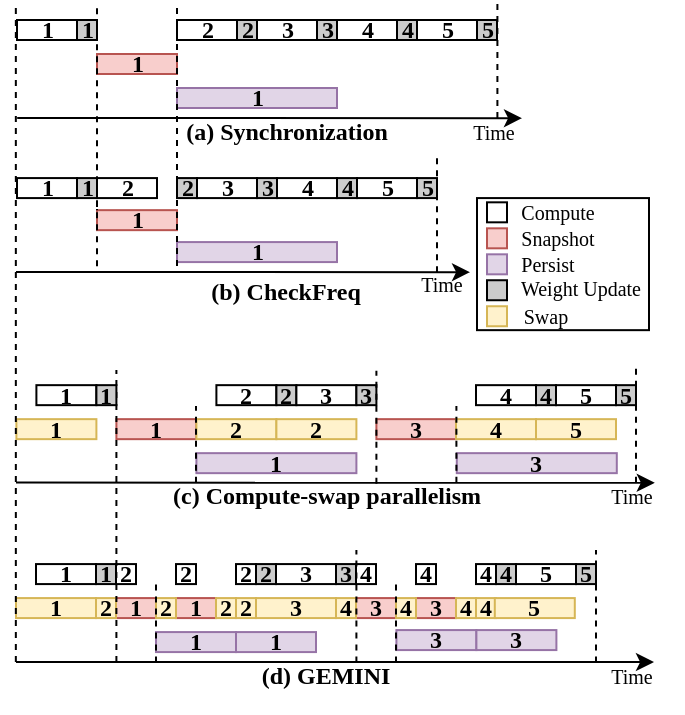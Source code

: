 <mxfile version="24.7.1" type="github">
  <diagram name="第 1 页" id="YjYtX7tzhT0VxWiRHVgt">
    <mxGraphModel dx="965" dy="545" grid="0" gridSize="10" guides="1" tooltips="1" connect="1" arrows="1" fold="1" page="1" pageScale="1" pageWidth="827" pageHeight="1169" math="0" shadow="0">
      <root>
        <mxCell id="0" />
        <mxCell id="1" parent="0" />
        <mxCell id="_t_QEoP6cxp7WhYtKz9P-2" value="" style="rounded=0;whiteSpace=wrap;html=1;" vertex="1" parent="1">
          <mxGeometry x="540.5" y="499.04" width="86" height="66.04" as="geometry" />
        </mxCell>
        <mxCell id="_t_QEoP6cxp7WhYtKz9P-3" value="1" style="whiteSpace=wrap;fontFamily=Times New Roman;fontSize=12;fontStyle=1;labelPosition=center;verticalLabelPosition=middle;align=center;verticalAlign=middle;spacing=0;" vertex="1" parent="1">
          <mxGeometry x="310.5" y="410" width="30" height="10" as="geometry" />
        </mxCell>
        <mxCell id="_t_QEoP6cxp7WhYtKz9P-4" value="1" style="whiteSpace=wrap;fillColor=#e1d5e7;fontFamily=Times New Roman;fontSize=12;fontStyle=1;labelPosition=center;verticalLabelPosition=middle;align=center;verticalAlign=middle;spacing=0;strokeColor=#9673a6;" vertex="1" parent="1">
          <mxGeometry x="390.5" y="444" width="80" height="10" as="geometry" />
        </mxCell>
        <mxCell id="_t_QEoP6cxp7WhYtKz9P-6" value="1" style="whiteSpace=wrap;fillColor=#f8cecc;fontFamily=Times New Roman;fontSize=12;fontStyle=1;labelPosition=center;verticalLabelPosition=middle;align=center;verticalAlign=middle;spacing=0;strokeColor=#b85450;" vertex="1" parent="1">
          <mxGeometry x="350.5" y="427" width="40" height="10" as="geometry" />
        </mxCell>
        <mxCell id="_t_QEoP6cxp7WhYtKz9P-7" value="" style="whiteSpace=wrap;html=1;aspect=fixed;fillColor=#FFFFFF;fontFamily=Times New Roman;" vertex="1" parent="1">
          <mxGeometry x="545.5" y="501.16" width="10" height="10" as="geometry" />
        </mxCell>
        <mxCell id="_t_QEoP6cxp7WhYtKz9P-8" value="" style="whiteSpace=wrap;html=1;aspect=fixed;fillColor=#f8cecc;fontFamily=Times New Roman;strokeColor=#b85450;" vertex="1" parent="1">
          <mxGeometry x="545.5" y="514.16" width="10" height="10" as="geometry" />
        </mxCell>
        <mxCell id="_t_QEoP6cxp7WhYtKz9P-9" value="" style="whiteSpace=wrap;html=1;aspect=fixed;fillColor=#fff2cc;fontFamily=Times New Roman;strokeColor=#d6b656;" vertex="1" parent="1">
          <mxGeometry x="545.5" y="553.12" width="10" height="10" as="geometry" />
        </mxCell>
        <mxCell id="_t_QEoP6cxp7WhYtKz9P-10" value="" style="whiteSpace=wrap;html=1;aspect=fixed;fillColor=#e1d5e7;fontFamily=Times New Roman;strokeColor=#9673a6;" vertex="1" parent="1">
          <mxGeometry x="545.5" y="527.16" width="10" height="10" as="geometry" />
        </mxCell>
        <mxCell id="_t_QEoP6cxp7WhYtKz9P-11" value="&lt;p style=&quot;line-height: 100%;&quot;&gt;&lt;font style=&quot;font-size: 10px;&quot;&gt;Compute&lt;/font&gt;&lt;/p&gt;" style="text;html=1;align=center;verticalAlign=middle;whiteSpace=wrap;rounded=0;fontFamily=Times New Roman;" vertex="1" parent="1">
          <mxGeometry x="555.5" y="501.16" width="50" height="10" as="geometry" />
        </mxCell>
        <mxCell id="_t_QEoP6cxp7WhYtKz9P-12" value="&lt;p style=&quot;line-height: 100%;&quot;&gt;&lt;font style=&quot;font-size: 10px;&quot;&gt;Swap&lt;/font&gt;&lt;/p&gt;" style="text;html=1;align=center;verticalAlign=middle;whiteSpace=wrap;rounded=0;fontFamily=Times New Roman;" vertex="1" parent="1">
          <mxGeometry x="549.5" y="553.12" width="50" height="10" as="geometry" />
        </mxCell>
        <mxCell id="_t_QEoP6cxp7WhYtKz9P-13" value="&lt;p style=&quot;line-height: 100%;&quot;&gt;&lt;span style=&quot;font-size: 10px;&quot;&gt;Snapshot&lt;/span&gt;&lt;/p&gt;" style="text;html=1;align=center;verticalAlign=middle;whiteSpace=wrap;rounded=0;fontFamily=Times New Roman;" vertex="1" parent="1">
          <mxGeometry x="555.5" y="514.16" width="50" height="10" as="geometry" />
        </mxCell>
        <mxCell id="_t_QEoP6cxp7WhYtKz9P-14" value="&lt;p style=&quot;line-height: 100%;&quot;&gt;&lt;font style=&quot;font-size: 10px;&quot;&gt;Persist&lt;/font&gt;&lt;/p&gt;" style="text;html=1;align=center;verticalAlign=middle;whiteSpace=wrap;rounded=0;fontFamily=Times New Roman;" vertex="1" parent="1">
          <mxGeometry x="550.5" y="527.16" width="50" height="10" as="geometry" />
        </mxCell>
        <mxCell id="_t_QEoP6cxp7WhYtKz9P-16" value="1" style="whiteSpace=wrap;fontFamily=Times New Roman;fontSize=12;fontStyle=1;labelPosition=center;verticalLabelPosition=middle;align=center;verticalAlign=middle;spacing=0;fillColor=#CCCCCC;" vertex="1" parent="1">
          <mxGeometry x="340.5" y="410" width="10" height="10" as="geometry" />
        </mxCell>
        <mxCell id="_t_QEoP6cxp7WhYtKz9P-18" value="2" style="whiteSpace=wrap;fontFamily=Times New Roman;fontSize=12;fontStyle=1;labelPosition=center;verticalLabelPosition=middle;align=center;verticalAlign=middle;spacing=0;" vertex="1" parent="1">
          <mxGeometry x="390.5" y="410" width="30" height="10" as="geometry" />
        </mxCell>
        <mxCell id="_t_QEoP6cxp7WhYtKz9P-19" value="2" style="whiteSpace=wrap;fontFamily=Times New Roman;fontSize=12;fontStyle=1;labelPosition=center;verticalLabelPosition=middle;align=center;verticalAlign=middle;spacing=0;fillColor=#CCCCCC;" vertex="1" parent="1">
          <mxGeometry x="420.5" y="410" width="10" height="10" as="geometry" />
        </mxCell>
        <mxCell id="_t_QEoP6cxp7WhYtKz9P-20" value="3" style="whiteSpace=wrap;fontFamily=Times New Roman;fontSize=12;fontStyle=1;labelPosition=center;verticalLabelPosition=middle;align=center;verticalAlign=middle;spacing=0;" vertex="1" parent="1">
          <mxGeometry x="430.5" y="410" width="30" height="10" as="geometry" />
        </mxCell>
        <mxCell id="_t_QEoP6cxp7WhYtKz9P-21" value="3" style="whiteSpace=wrap;fontFamily=Times New Roman;fontSize=12;fontStyle=1;labelPosition=center;verticalLabelPosition=middle;align=center;verticalAlign=middle;spacing=0;fillColor=#CCCCCC;" vertex="1" parent="1">
          <mxGeometry x="460.5" y="410" width="10" height="10" as="geometry" />
        </mxCell>
        <mxCell id="_t_QEoP6cxp7WhYtKz9P-22" value="&lt;b&gt;(a) Synchronization&lt;/b&gt;" style="text;html=1;align=center;verticalAlign=middle;whiteSpace=wrap;rounded=0;fontFamily=Times New Roman;fontSize=12;fontStyle=0;labelPosition=center;verticalLabelPosition=middle;spacing=0;" vertex="1" parent="1">
          <mxGeometry x="393.7" y="451.04" width="103" height="30" as="geometry" />
        </mxCell>
        <mxCell id="_t_QEoP6cxp7WhYtKz9P-23" value="&lt;b&gt;(b) CheckFreq&lt;/b&gt;" style="text;html=1;align=center;verticalAlign=middle;whiteSpace=wrap;rounded=0;fontFamily=Times New Roman;fontSize=12;fontStyle=0;labelPosition=center;verticalLabelPosition=middle;spacing=0;" vertex="1" parent="1">
          <mxGeometry x="408.08" y="531.04" width="74.25" height="30" as="geometry" />
        </mxCell>
        <mxCell id="_t_QEoP6cxp7WhYtKz9P-24" value="1" style="whiteSpace=wrap;fontSize=12;fontFamily=Times New Roman;fontStyle=1;labelPosition=center;verticalLabelPosition=middle;align=center;verticalAlign=middle;spacing=0;" vertex="1" parent="1">
          <mxGeometry x="310.5" y="489.04" width="30" height="10" as="geometry" />
        </mxCell>
        <mxCell id="_t_QEoP6cxp7WhYtKz9P-25" value="1" style="whiteSpace=wrap;fillColor=#e1d5e7;fontSize=12;fontFamily=Times New Roman;fontStyle=1;labelPosition=center;verticalLabelPosition=middle;align=center;verticalAlign=middle;spacing=0;strokeColor=#9673a6;" vertex="1" parent="1">
          <mxGeometry x="390.5" y="521.04" width="80" height="10" as="geometry" />
        </mxCell>
        <mxCell id="_t_QEoP6cxp7WhYtKz9P-27" value="1" style="whiteSpace=wrap;fillColor=#f8cecc;fontSize=12;fontFamily=Times New Roman;fontStyle=1;labelPosition=center;verticalLabelPosition=middle;align=center;verticalAlign=middle;spacing=0;strokeColor=#b85450;" vertex="1" parent="1">
          <mxGeometry x="350.5" y="505.08" width="40" height="10" as="geometry" />
        </mxCell>
        <mxCell id="_t_QEoP6cxp7WhYtKz9P-28" style="edgeStyle=orthogonalEdgeStyle;rounded=0;orthogonalLoop=1;jettySize=auto;html=1;exitX=0;exitY=0.75;exitDx=0;exitDy=0;entryX=0;entryY=0;entryDx=0;entryDy=0;endArrow=none;endFill=0;dashed=1;dashPattern=1 1;" edge="1" parent="1" source="_t_QEoP6cxp7WhYtKz9P-29" target="_t_QEoP6cxp7WhYtKz9P-27">
          <mxGeometry relative="1" as="geometry" />
        </mxCell>
        <mxCell id="_t_QEoP6cxp7WhYtKz9P-29" value="1" style="whiteSpace=wrap;fontSize=12;fontFamily=Times New Roman;fontStyle=1;labelPosition=center;verticalLabelPosition=middle;align=center;verticalAlign=middle;spacing=0;fillColor=#CCCCCC;" vertex="1" parent="1">
          <mxGeometry x="340.5" y="489.04" width="10" height="10" as="geometry" />
        </mxCell>
        <mxCell id="_t_QEoP6cxp7WhYtKz9P-30" value="2" style="whiteSpace=wrap;fontSize=12;fontFamily=Times New Roman;fontStyle=1;labelPosition=center;verticalLabelPosition=middle;align=center;verticalAlign=middle;spacing=0;" vertex="1" parent="1">
          <mxGeometry x="350.5" y="489.04" width="30" height="10" as="geometry" />
        </mxCell>
        <mxCell id="_t_QEoP6cxp7WhYtKz9P-31" value="2" style="whiteSpace=wrap;fontSize=12;fontFamily=Times New Roman;fontStyle=1;labelPosition=center;verticalLabelPosition=middle;align=center;verticalAlign=middle;spacing=0;fillColor=#CCCCCC;" vertex="1" parent="1">
          <mxGeometry x="390.5" y="489.04" width="10" height="10" as="geometry" />
        </mxCell>
        <mxCell id="_t_QEoP6cxp7WhYtKz9P-32" value="3" style="whiteSpace=wrap;fontSize=12;fontFamily=Times New Roman;fontStyle=1;labelPosition=center;verticalLabelPosition=middle;align=center;verticalAlign=middle;spacing=0;" vertex="1" parent="1">
          <mxGeometry x="400.5" y="489.04" width="30" height="10" as="geometry" />
        </mxCell>
        <mxCell id="_t_QEoP6cxp7WhYtKz9P-33" value="3" style="whiteSpace=wrap;fontSize=12;fontFamily=Times New Roman;fontStyle=1;labelPosition=center;verticalLabelPosition=middle;align=center;verticalAlign=middle;spacing=0;fillColor=#CCCCCC;" vertex="1" parent="1">
          <mxGeometry x="430.5" y="489.04" width="10" height="10" as="geometry" />
        </mxCell>
        <mxCell id="_t_QEoP6cxp7WhYtKz9P-35" value="4" style="whiteSpace=wrap;fontFamily=Times New Roman;fontSize=12;fontStyle=1;labelPosition=center;verticalLabelPosition=middle;align=center;verticalAlign=middle;spacing=0;" vertex="1" parent="1">
          <mxGeometry x="470.5" y="410" width="30" height="10" as="geometry" />
        </mxCell>
        <mxCell id="_t_QEoP6cxp7WhYtKz9P-36" value="4" style="whiteSpace=wrap;fontFamily=Times New Roman;fontSize=12;fontStyle=1;labelPosition=center;verticalLabelPosition=middle;align=center;verticalAlign=middle;spacing=0;fillColor=#CCCCCC;" vertex="1" parent="1">
          <mxGeometry x="500.5" y="410" width="10" height="10" as="geometry" />
        </mxCell>
        <mxCell id="_t_QEoP6cxp7WhYtKz9P-37" value="4" style="whiteSpace=wrap;fontSize=12;fontFamily=Times New Roman;fontStyle=1;labelPosition=center;verticalLabelPosition=middle;align=center;verticalAlign=middle;spacing=0;" vertex="1" parent="1">
          <mxGeometry x="440.5" y="489.04" width="30" height="10" as="geometry" />
        </mxCell>
        <mxCell id="_t_QEoP6cxp7WhYtKz9P-38" value="5" style="whiteSpace=wrap;fontFamily=Times New Roman;fontSize=12;fontStyle=1;labelPosition=center;verticalLabelPosition=middle;align=center;verticalAlign=middle;spacing=0;" vertex="1" parent="1">
          <mxGeometry x="510.5" y="410" width="30" height="10" as="geometry" />
        </mxCell>
        <mxCell id="_t_QEoP6cxp7WhYtKz9P-39" value="5" style="whiteSpace=wrap;fontFamily=Times New Roman;fontSize=12;fontStyle=1;labelPosition=center;verticalLabelPosition=middle;align=center;verticalAlign=middle;spacing=0;fillColor=#CCCCCC;" vertex="1" parent="1">
          <mxGeometry x="540.5" y="410" width="10" height="10" as="geometry" />
        </mxCell>
        <mxCell id="_t_QEoP6cxp7WhYtKz9P-40" value="5" style="whiteSpace=wrap;fontFamily=Times New Roman;fontSize=12;fontStyle=1;labelPosition=center;verticalLabelPosition=middle;align=center;verticalAlign=middle;spacing=0;" vertex="1" parent="1">
          <mxGeometry x="480.5" y="489.04" width="30" height="10" as="geometry" />
        </mxCell>
        <mxCell id="_t_QEoP6cxp7WhYtKz9P-41" value="5" style="whiteSpace=wrap;fontFamily=Times New Roman;fontSize=12;fontStyle=1;labelPosition=center;verticalLabelPosition=middle;align=center;verticalAlign=middle;spacing=0;fillColor=#CCCCCC;" vertex="1" parent="1">
          <mxGeometry x="510.5" y="489.04" width="10" height="10" as="geometry" />
        </mxCell>
        <mxCell id="_t_QEoP6cxp7WhYtKz9P-42" value="4" style="whiteSpace=wrap;fontSize=12;fontFamily=Times New Roman;fontStyle=1;labelPosition=center;verticalLabelPosition=middle;align=center;verticalAlign=middle;spacing=0;fillColor=#CCCCCC;" vertex="1" parent="1">
          <mxGeometry x="470.5" y="489.04" width="10" height="10" as="geometry" />
        </mxCell>
        <mxCell id="_t_QEoP6cxp7WhYtKz9P-43" value="" style="whiteSpace=wrap;html=1;aspect=fixed;fontFamily=Times New Roman;fillStyle=auto;fillColor=#CCCCCC;" vertex="1" parent="1">
          <mxGeometry x="545.5" y="540.12" width="10" height="10" as="geometry" />
        </mxCell>
        <mxCell id="_t_QEoP6cxp7WhYtKz9P-44" value="&lt;p style=&quot;line-height: 100%;&quot;&gt;&lt;font style=&quot;font-size: 10px;&quot;&gt;Weight Update&lt;/font&gt;&lt;/p&gt;" style="text;html=1;align=center;verticalAlign=middle;whiteSpace=wrap;rounded=0;fontFamily=Times New Roman;" vertex="1" parent="1">
          <mxGeometry x="556.5" y="539.04" width="71" height="10" as="geometry" />
        </mxCell>
        <mxCell id="_t_QEoP6cxp7WhYtKz9P-45" value="&lt;b&gt;(c) Compute-swap parallelism&lt;/b&gt;" style="text;html=1;align=center;verticalAlign=middle;whiteSpace=wrap;rounded=0;fontFamily=Times New Roman;spacing=0;" vertex="1" parent="1">
          <mxGeometry x="387.7" y="637.58" width="155" height="21.54" as="geometry" />
        </mxCell>
        <mxCell id="_t_QEoP6cxp7WhYtKz9P-46" value="&lt;b&gt;(d) GEMINI&lt;/b&gt;" style="text;html=1;align=center;verticalAlign=middle;whiteSpace=wrap;rounded=0;fontFamily=Times New Roman;" vertex="1" parent="1">
          <mxGeometry x="426.08" y="723" width="78.25" height="30" as="geometry" />
        </mxCell>
        <mxCell id="_t_QEoP6cxp7WhYtKz9P-47" value="1" style="whiteSpace=wrap;fillColor=#f8cecc;fontSize=12;fontFamily=Times New Roman;fontStyle=1;spacing=0;strokeColor=#b85450;" vertex="1" parent="1">
          <mxGeometry x="360" y="699.04" width="20" height="10" as="geometry" />
        </mxCell>
        <mxCell id="_t_QEoP6cxp7WhYtKz9P-49" value="1" style="whiteSpace=wrap;fillColor=#f8cecc;fontSize=12;fontFamily=Times New Roman;fontStyle=1;spacing=0;strokeColor=#b85450;" vertex="1" parent="1">
          <mxGeometry x="390" y="699.04" width="20" height="10" as="geometry" />
        </mxCell>
        <mxCell id="_t_QEoP6cxp7WhYtKz9P-58" value="1" style="whiteSpace=wrap;fillColor=#f8cecc;fontSize=12;fontFamily=Times New Roman;fontStyle=1;labelBackgroundColor=none;spacing=0;spacingTop=0;spacingBottom=0;strokeColor=#b85450;" vertex="1" parent="1">
          <mxGeometry x="360.2" y="609.58" width="40" height="10" as="geometry" />
        </mxCell>
        <mxCell id="_t_QEoP6cxp7WhYtKz9P-59" value="1" style="whiteSpace=wrap;fillColor=#e1d5e7;fontSize=12;fontFamily=Times New Roman;fontStyle=1;spacing=0;strokeColor=#9673a6;" vertex="1" parent="1">
          <mxGeometry x="380" y="716.04" width="40" height="10" as="geometry" />
        </mxCell>
        <mxCell id="_t_QEoP6cxp7WhYtKz9P-60" value="1" style="whiteSpace=wrap;fillColor=#e1d5e7;fontSize=12;fontFamily=Times New Roman;fontStyle=1;labelBackgroundColor=none;spacing=0;spacingTop=0;spacingBottom=0;strokeColor=#9673a6;" vertex="1" parent="1">
          <mxGeometry x="400.2" y="626.58" width="80" height="10" as="geometry" />
        </mxCell>
        <mxCell id="_t_QEoP6cxp7WhYtKz9P-61" value="1" style="whiteSpace=wrap;fillColor=#e1d5e7;fontSize=12;fontFamily=Times New Roman;fontStyle=1;spacing=0;strokeColor=#9673a6;" vertex="1" parent="1">
          <mxGeometry x="420" y="716.04" width="40" height="10" as="geometry" />
        </mxCell>
        <mxCell id="_t_QEoP6cxp7WhYtKz9P-71" value="2" style="whiteSpace=wrap;fillColor=#fff2cc;fontSize=12;fontFamily=Times New Roman;fontStyle=1;spacing=0;strokeColor=#d6b656;" vertex="1" parent="1">
          <mxGeometry x="350" y="699.04" width="10" height="10" as="geometry" />
        </mxCell>
        <mxCell id="_t_QEoP6cxp7WhYtKz9P-72" value="2" style="whiteSpace=wrap;fillColor=#fff2cc;fontSize=12;fontFamily=Times New Roman;fontStyle=1;spacing=0;strokeColor=#d6b656;" vertex="1" parent="1">
          <mxGeometry x="410" y="699.04" width="10" height="10" as="geometry" />
        </mxCell>
        <mxCell id="_t_QEoP6cxp7WhYtKz9P-74" value="2" style="whiteSpace=wrap;fontSize=12;fontFamily=Times New Roman;fontStyle=1;spacing=0;" vertex="1" parent="1">
          <mxGeometry x="360" y="682.04" width="10" height="10" as="geometry" />
        </mxCell>
        <mxCell id="_t_QEoP6cxp7WhYtKz9P-76" value="2" style="whiteSpace=wrap;fontSize=12;fontFamily=Times New Roman;fontStyle=1;spacing=0;" vertex="1" parent="1">
          <mxGeometry x="390" y="682.04" width="10" height="10" as="geometry" />
        </mxCell>
        <mxCell id="_t_QEoP6cxp7WhYtKz9P-77" value="2" style="whiteSpace=wrap;fontSize=12;fontFamily=Times New Roman;fontStyle=1;spacing=0;" vertex="1" parent="1">
          <mxGeometry x="420" y="682.04" width="10" height="10" as="geometry" />
        </mxCell>
        <mxCell id="_t_QEoP6cxp7WhYtKz9P-78" value="2" style="whiteSpace=wrap;fontSize=12;fontFamily=Times New Roman;fontStyle=1;spacing=0;fillColor=#CCCCCC;" vertex="1" parent="1">
          <mxGeometry x="430" y="682.04" width="10" height="10" as="geometry" />
        </mxCell>
        <mxCell id="_t_QEoP6cxp7WhYtKz9P-86" value="2" style="whiteSpace=wrap;fillColor=#fff2cc;fontSize=12;fontFamily=Times New Roman;fontStyle=1;spacing=0;strokeColor=#d6b656;" vertex="1" parent="1">
          <mxGeometry x="380" y="699.04" width="10" height="10" as="geometry" />
        </mxCell>
        <mxCell id="_t_QEoP6cxp7WhYtKz9P-87" value="2" style="whiteSpace=wrap;fillColor=#fff2cc;fontSize=12;fontFamily=Times New Roman;fontStyle=1;spacing=0;strokeColor=#d6b656;" vertex="1" parent="1">
          <mxGeometry x="420" y="699.04" width="10" height="10" as="geometry" />
        </mxCell>
        <mxCell id="_t_QEoP6cxp7WhYtKz9P-140" value="3" style="whiteSpace=wrap;fillColor=#f8cecc;fontSize=12;fontFamily=Times New Roman;fontStyle=1;spacing=0;strokeColor=#b85450;" vertex="1" parent="1">
          <mxGeometry x="480" y="699.04" width="20" height="10" as="geometry" />
        </mxCell>
        <mxCell id="_t_QEoP6cxp7WhYtKz9P-141" value="3" style="whiteSpace=wrap;fillColor=#f8cecc;fontSize=12;fontFamily=Times New Roman;fontStyle=1;spacing=0;strokeColor=#b85450;" vertex="1" parent="1">
          <mxGeometry x="510" y="699.04" width="20" height="10" as="geometry" />
        </mxCell>
        <mxCell id="_t_QEoP6cxp7WhYtKz9P-142" value="4" style="whiteSpace=wrap;fillColor=#fff2cc;fontSize=12;fontFamily=Times New Roman;fontStyle=1;spacing=0;strokeColor=#d6b656;" vertex="1" parent="1">
          <mxGeometry x="470" y="699.04" width="10" height="10" as="geometry" />
        </mxCell>
        <mxCell id="_t_QEoP6cxp7WhYtKz9P-143" value="4" style="whiteSpace=wrap;fillColor=#fff2cc;fontSize=12;fontFamily=Times New Roman;fontStyle=1;spacing=0;strokeColor=#d6b656;" vertex="1" parent="1">
          <mxGeometry x="530" y="699.04" width="10" height="10" as="geometry" />
        </mxCell>
        <mxCell id="_t_QEoP6cxp7WhYtKz9P-145" value="4" style="whiteSpace=wrap;fontSize=12;fontFamily=Times New Roman;fontStyle=1;spacing=0;" vertex="1" parent="1">
          <mxGeometry x="480" y="682.04" width="10" height="10" as="geometry" />
        </mxCell>
        <mxCell id="_t_QEoP6cxp7WhYtKz9P-146" value="4" style="whiteSpace=wrap;fontSize=12;fontFamily=Times New Roman;fontStyle=1;spacing=0;" vertex="1" parent="1">
          <mxGeometry x="510" y="682.04" width="10" height="10" as="geometry" />
        </mxCell>
        <mxCell id="_t_QEoP6cxp7WhYtKz9P-147" value="4" style="whiteSpace=wrap;fontSize=12;fontFamily=Times New Roman;fontStyle=1;spacing=0;" vertex="1" parent="1">
          <mxGeometry x="540" y="682.04" width="10" height="10" as="geometry" />
        </mxCell>
        <mxCell id="_t_QEoP6cxp7WhYtKz9P-149" value="4" style="whiteSpace=wrap;fontSize=12;fontFamily=Times New Roman;fontStyle=1;spacing=0;fillColor=#CCCCCC;" vertex="1" parent="1">
          <mxGeometry x="550" y="682.04" width="10" height="10" as="geometry" />
        </mxCell>
        <mxCell id="_t_QEoP6cxp7WhYtKz9P-150" value="4" style="whiteSpace=wrap;fillColor=#fff2cc;fontSize=12;fontFamily=Times New Roman;fontStyle=1;spacing=0;strokeColor=#d6b656;" vertex="1" parent="1">
          <mxGeometry x="500" y="699.04" width="10" height="10" as="geometry" />
        </mxCell>
        <mxCell id="_t_QEoP6cxp7WhYtKz9P-151" value="4" style="whiteSpace=wrap;fillColor=#fff2cc;fontSize=12;fontFamily=Times New Roman;fontStyle=1;spacing=0;strokeColor=#d6b656;" vertex="1" parent="1">
          <mxGeometry x="540" y="699.04" width="10" height="10" as="geometry" />
        </mxCell>
        <mxCell id="_t_QEoP6cxp7WhYtKz9P-160" value="3" style="whiteSpace=wrap;fillColor=#e1d5e7;fontSize=12;fontFamily=Times New Roman;fontStyle=1;spacing=0;strokeColor=#9673a6;" vertex="1" parent="1">
          <mxGeometry x="500.2" y="715.04" width="40" height="10" as="geometry" />
        </mxCell>
        <mxCell id="_t_QEoP6cxp7WhYtKz9P-161" value="3" style="whiteSpace=wrap;fillColor=#e1d5e7;fontSize=12;fontFamily=Times New Roman;fontStyle=1;spacing=0;strokeColor=#9673a6;" vertex="1" parent="1">
          <mxGeometry x="540.2" y="715.04" width="40" height="10" as="geometry" />
        </mxCell>
        <mxCell id="_t_QEoP6cxp7WhYtKz9P-176" value="3" style="whiteSpace=wrap;fillColor=#e1d5e7;fontSize=12;fontFamily=Times New Roman;fontStyle=1;labelBackgroundColor=none;spacing=0;spacingTop=0;spacingBottom=0;strokeColor=#9673a6;" vertex="1" parent="1">
          <mxGeometry x="530.4" y="626.58" width="80" height="10" as="geometry" />
        </mxCell>
        <mxCell id="_t_QEoP6cxp7WhYtKz9P-178" value="3" style="whiteSpace=wrap;fillColor=#f8cecc;fontSize=12;fontFamily=Times New Roman;fontStyle=1;labelBackgroundColor=none;spacing=0;spacingTop=0;spacingBottom=0;strokeColor=#b85450;" vertex="1" parent="1">
          <mxGeometry x="490.2" y="609.58" width="40" height="10" as="geometry" />
        </mxCell>
        <mxCell id="_t_QEoP6cxp7WhYtKz9P-184" value="" style="endArrow=classic;html=1;rounded=0;" edge="1" parent="1">
          <mxGeometry width="50" height="50" relative="1" as="geometry">
            <mxPoint x="310" y="731" as="sourcePoint" />
            <mxPoint x="629" y="731.04" as="targetPoint" />
          </mxGeometry>
        </mxCell>
        <mxCell id="_t_QEoP6cxp7WhYtKz9P-185" value="&lt;p style=&quot;line-height: 100%;&quot;&gt;&lt;font style=&quot;font-size: 10px;&quot;&gt;Time&lt;/font&gt;&lt;/p&gt;" style="text;html=1;align=center;verticalAlign=middle;whiteSpace=wrap;rounded=0;fontFamily=Times New Roman;" vertex="1" parent="1">
          <mxGeometry x="593.2" y="733" width="50" height="10" as="geometry" />
        </mxCell>
        <mxCell id="_t_QEoP6cxp7WhYtKz9P-186" value="1" style="whiteSpace=wrap;fontSize=12;fontFamily=Times New Roman;fontStyle=1;labelPosition=center;verticalLabelPosition=middle;align=center;verticalAlign=middle;spacing=0;" vertex="1" parent="1">
          <mxGeometry x="320" y="682.04" width="30" height="10" as="geometry" />
        </mxCell>
        <mxCell id="_t_QEoP6cxp7WhYtKz9P-187" value="1" style="whiteSpace=wrap;fontSize=12;fontFamily=Times New Roman;fontStyle=1;labelPosition=center;verticalLabelPosition=middle;align=center;verticalAlign=middle;spacing=0;fillColor=#CCCCCC;" vertex="1" parent="1">
          <mxGeometry x="350" y="682.04" width="10" height="10" as="geometry" />
        </mxCell>
        <mxCell id="_t_QEoP6cxp7WhYtKz9P-190" value="1" style="whiteSpace=wrap;fillColor=#fff2cc;fontSize=12;fontFamily=Times New Roman;fontStyle=1;spacing=0;strokeColor=#d6b656;" vertex="1" parent="1">
          <mxGeometry x="310" y="699.04" width="40" height="10" as="geometry" />
        </mxCell>
        <mxCell id="_t_QEoP6cxp7WhYtKz9P-191" value="" style="endArrow=none;html=1;rounded=0;dashed=1;" edge="1" parent="1">
          <mxGeometry width="50" height="50" relative="1" as="geometry">
            <mxPoint x="360.2" y="731" as="sourcePoint" />
            <mxPoint x="360.2" y="585" as="targetPoint" />
          </mxGeometry>
        </mxCell>
        <mxCell id="_t_QEoP6cxp7WhYtKz9P-193" value="3" style="whiteSpace=wrap;fontSize=12;fontFamily=Times New Roman;fontStyle=1;labelPosition=center;verticalLabelPosition=middle;align=center;verticalAlign=middle;spacing=0;" vertex="1" parent="1">
          <mxGeometry x="440" y="682.04" width="30" height="10" as="geometry" />
        </mxCell>
        <mxCell id="_t_QEoP6cxp7WhYtKz9P-194" value="3" style="whiteSpace=wrap;fontSize=12;fontFamily=Times New Roman;fontStyle=1;labelPosition=center;verticalLabelPosition=middle;align=center;verticalAlign=middle;spacing=0;fillColor=#CCCCCC;" vertex="1" parent="1">
          <mxGeometry x="470" y="682.04" width="10" height="10" as="geometry" />
        </mxCell>
        <mxCell id="_t_QEoP6cxp7WhYtKz9P-195" value="3" style="whiteSpace=wrap;fillColor=#fff2cc;fontSize=12;fontFamily=Times New Roman;fontStyle=1;spacing=0;strokeColor=#d6b656;" vertex="1" parent="1">
          <mxGeometry x="430" y="699.04" width="40" height="10" as="geometry" />
        </mxCell>
        <mxCell id="_t_QEoP6cxp7WhYtKz9P-196" value="5" style="whiteSpace=wrap;fontSize=12;fontFamily=Times New Roman;fontStyle=1;labelPosition=center;verticalLabelPosition=middle;align=center;verticalAlign=middle;spacing=0;" vertex="1" parent="1">
          <mxGeometry x="560" y="682.04" width="30" height="10" as="geometry" />
        </mxCell>
        <mxCell id="_t_QEoP6cxp7WhYtKz9P-197" value="5" style="whiteSpace=wrap;fontSize=12;fontFamily=Times New Roman;fontStyle=1;labelPosition=center;verticalLabelPosition=middle;align=center;verticalAlign=middle;spacing=0;fillColor=#CCCCCC;" vertex="1" parent="1">
          <mxGeometry x="590" y="682.04" width="10" height="10" as="geometry" />
        </mxCell>
        <mxCell id="_t_QEoP6cxp7WhYtKz9P-198" value="5" style="whiteSpace=wrap;fillColor=#fff2cc;fontSize=12;fontFamily=Times New Roman;fontStyle=1;spacing=0;strokeColor=#d6b656;" vertex="1" parent="1">
          <mxGeometry x="549.4" y="699.04" width="40" height="10" as="geometry" />
        </mxCell>
        <mxCell id="_t_QEoP6cxp7WhYtKz9P-199" value="1" style="whiteSpace=wrap;fontSize=12;fontFamily=Times New Roman;fontStyle=1;labelPosition=center;verticalLabelPosition=middle;align=center;verticalAlign=middle;spacing=0;" vertex="1" parent="1">
          <mxGeometry x="320.2" y="592.58" width="30" height="10" as="geometry" />
        </mxCell>
        <mxCell id="_t_QEoP6cxp7WhYtKz9P-200" value="1" style="whiteSpace=wrap;fontSize=12;fontFamily=Times New Roman;fontStyle=1;labelPosition=center;verticalLabelPosition=middle;align=center;verticalAlign=middle;spacing=0;fillColor=#CCCCCC;" vertex="1" parent="1">
          <mxGeometry x="350.2" y="592.58" width="10" height="10" as="geometry" />
        </mxCell>
        <mxCell id="_t_QEoP6cxp7WhYtKz9P-201" value="1" style="whiteSpace=wrap;fillColor=#fff2cc;fontSize=12;fontFamily=Times New Roman;fontStyle=1;spacing=0;strokeColor=#d6b656;" vertex="1" parent="1">
          <mxGeometry x="310.2" y="609.58" width="40" height="10" as="geometry" />
        </mxCell>
        <mxCell id="_t_QEoP6cxp7WhYtKz9P-202" value="4" style="whiteSpace=wrap;fontSize=12;fontFamily=Times New Roman;fontStyle=1;labelPosition=center;verticalLabelPosition=middle;align=center;verticalAlign=middle;spacing=0;" vertex="1" parent="1">
          <mxGeometry x="540" y="592.58" width="30" height="10" as="geometry" />
        </mxCell>
        <mxCell id="_t_QEoP6cxp7WhYtKz9P-203" value="4" style="whiteSpace=wrap;fontSize=12;fontFamily=Times New Roman;fontStyle=1;labelPosition=center;verticalLabelPosition=middle;align=center;verticalAlign=middle;spacing=0;fillColor=#CCCCCC;" vertex="1" parent="1">
          <mxGeometry x="570" y="592.58" width="10" height="10" as="geometry" />
        </mxCell>
        <mxCell id="_t_QEoP6cxp7WhYtKz9P-204" value="4" style="whiteSpace=wrap;fillColor=#fff2cc;fontSize=12;fontFamily=Times New Roman;fontStyle=1;spacing=0;strokeColor=#d6b656;" vertex="1" parent="1">
          <mxGeometry x="530" y="609.58" width="40" height="10" as="geometry" />
        </mxCell>
        <mxCell id="_t_QEoP6cxp7WhYtKz9P-205" value="5" style="whiteSpace=wrap;fontSize=12;fontFamily=Times New Roman;fontStyle=1;labelPosition=center;verticalLabelPosition=middle;align=center;verticalAlign=middle;spacing=0;" vertex="1" parent="1">
          <mxGeometry x="580" y="592.58" width="30" height="10" as="geometry" />
        </mxCell>
        <mxCell id="_t_QEoP6cxp7WhYtKz9P-206" value="5" style="whiteSpace=wrap;fontSize=12;fontFamily=Times New Roman;fontStyle=1;labelPosition=center;verticalLabelPosition=middle;align=center;verticalAlign=middle;spacing=0;fillColor=#CCCCCC;" vertex="1" parent="1">
          <mxGeometry x="610" y="592.58" width="10" height="10" as="geometry" />
        </mxCell>
        <mxCell id="_t_QEoP6cxp7WhYtKz9P-207" value="5" style="whiteSpace=wrap;fillColor=#fff2cc;fontSize=12;fontFamily=Times New Roman;fontStyle=1;spacing=0;strokeColor=#d6b656;" vertex="1" parent="1">
          <mxGeometry x="570" y="609.58" width="40" height="10" as="geometry" />
        </mxCell>
        <mxCell id="_t_QEoP6cxp7WhYtKz9P-208" value="2" style="whiteSpace=wrap;fontSize=12;fontFamily=Times New Roman;fontStyle=1;labelPosition=center;verticalLabelPosition=middle;align=center;verticalAlign=middle;spacing=0;" vertex="1" parent="1">
          <mxGeometry x="410.2" y="592.58" width="30" height="10" as="geometry" />
        </mxCell>
        <mxCell id="_t_QEoP6cxp7WhYtKz9P-209" value="2" style="whiteSpace=wrap;fontSize=12;fontFamily=Times New Roman;fontStyle=1;labelPosition=center;verticalLabelPosition=middle;align=center;verticalAlign=middle;spacing=0;fillColor=#CCCCCC;" vertex="1" parent="1">
          <mxGeometry x="440.2" y="592.58" width="10" height="10" as="geometry" />
        </mxCell>
        <mxCell id="_t_QEoP6cxp7WhYtKz9P-210" value="2" style="whiteSpace=wrap;fillColor=#fff2cc;fontSize=12;fontFamily=Times New Roman;fontStyle=1;spacing=0;strokeColor=#d6b656;" vertex="1" parent="1">
          <mxGeometry x="400.2" y="609.58" width="40" height="10" as="geometry" />
        </mxCell>
        <mxCell id="_t_QEoP6cxp7WhYtKz9P-211" value="3" style="whiteSpace=wrap;fontSize=12;fontFamily=Times New Roman;fontStyle=1;labelPosition=center;verticalLabelPosition=middle;align=center;verticalAlign=middle;spacing=0;" vertex="1" parent="1">
          <mxGeometry x="450.2" y="592.58" width="30" height="10" as="geometry" />
        </mxCell>
        <mxCell id="_t_QEoP6cxp7WhYtKz9P-212" value="3" style="whiteSpace=wrap;fontSize=12;fontFamily=Times New Roman;fontStyle=1;labelPosition=center;verticalLabelPosition=middle;align=center;verticalAlign=middle;spacing=0;fillColor=#CCCCCC;" vertex="1" parent="1">
          <mxGeometry x="480.2" y="592.58" width="10" height="10" as="geometry" />
        </mxCell>
        <mxCell id="_t_QEoP6cxp7WhYtKz9P-213" value="2" style="whiteSpace=wrap;fillColor=#fff2cc;fontSize=12;fontFamily=Times New Roman;fontStyle=1;spacing=0;strokeColor=#d6b656;" vertex="1" parent="1">
          <mxGeometry x="440.2" y="609.58" width="40" height="10" as="geometry" />
        </mxCell>
        <mxCell id="_t_QEoP6cxp7WhYtKz9P-221" value="" style="endArrow=none;html=1;rounded=0;dashed=1;" edge="1" parent="1">
          <mxGeometry width="50" height="50" relative="1" as="geometry">
            <mxPoint x="500" y="731.28" as="sourcePoint" />
            <mxPoint x="500" y="692" as="targetPoint" />
          </mxGeometry>
        </mxCell>
        <mxCell id="_t_QEoP6cxp7WhYtKz9P-223" value="" style="endArrow=none;html=1;rounded=0;dashed=1;" edge="1" parent="1">
          <mxGeometry width="50" height="50" relative="1" as="geometry">
            <mxPoint x="380" y="731.28" as="sourcePoint" />
            <mxPoint x="380" y="692" as="targetPoint" />
          </mxGeometry>
        </mxCell>
        <mxCell id="_t_QEoP6cxp7WhYtKz9P-225" value="" style="endArrow=classic;html=1;rounded=0;" edge="1" parent="1">
          <mxGeometry width="50" height="50" relative="1" as="geometry">
            <mxPoint x="310" y="641.31" as="sourcePoint" />
            <mxPoint x="629.4" y="641.39" as="targetPoint" />
          </mxGeometry>
        </mxCell>
        <mxCell id="_t_QEoP6cxp7WhYtKz9P-226" value="&lt;p style=&quot;line-height: 100%;&quot;&gt;&lt;font style=&quot;font-size: 10px;&quot;&gt;Time&lt;/font&gt;&lt;/p&gt;" style="text;html=1;align=center;verticalAlign=middle;whiteSpace=wrap;rounded=0;fontFamily=Times New Roman;" vertex="1" parent="1">
          <mxGeometry x="593.2" y="643.35" width="50" height="10" as="geometry" />
        </mxCell>
        <mxCell id="_t_QEoP6cxp7WhYtKz9P-228" value="" style="endArrow=classic;html=1;rounded=0;" edge="1" parent="1">
          <mxGeometry width="50" height="50" relative="1" as="geometry">
            <mxPoint x="310" y="536.04" as="sourcePoint" />
            <mxPoint x="537" y="536.08" as="targetPoint" />
          </mxGeometry>
        </mxCell>
        <mxCell id="_t_QEoP6cxp7WhYtKz9P-229" value="&lt;p style=&quot;line-height: 100%;&quot;&gt;&lt;font style=&quot;font-size: 10px;&quot;&gt;Time&lt;/font&gt;&lt;/p&gt;" style="text;html=1;align=center;verticalAlign=middle;whiteSpace=wrap;rounded=0;fontFamily=Times New Roman;" vertex="1" parent="1">
          <mxGeometry x="498.4" y="537.04" width="50" height="10" as="geometry" />
        </mxCell>
        <mxCell id="_t_QEoP6cxp7WhYtKz9P-231" value="" style="endArrow=classic;html=1;rounded=0;" edge="1" parent="1">
          <mxGeometry width="50" height="50" relative="1" as="geometry">
            <mxPoint x="310.6" y="459.04" as="sourcePoint" />
            <mxPoint x="563" y="459.08" as="targetPoint" />
          </mxGeometry>
        </mxCell>
        <mxCell id="_t_QEoP6cxp7WhYtKz9P-232" value="&lt;p style=&quot;line-height: 100%;&quot;&gt;&lt;font style=&quot;font-size: 10px;&quot;&gt;Time&lt;/font&gt;&lt;/p&gt;" style="text;html=1;align=center;verticalAlign=middle;whiteSpace=wrap;rounded=0;fontFamily=Times New Roman;" vertex="1" parent="1">
          <mxGeometry x="524" y="461.04" width="50" height="10" as="geometry" />
        </mxCell>
        <mxCell id="_t_QEoP6cxp7WhYtKz9P-233" value="" style="endArrow=none;html=1;rounded=0;dashed=1;" edge="1" parent="1">
          <mxGeometry width="50" height="50" relative="1" as="geometry">
            <mxPoint x="600" y="731.28" as="sourcePoint" />
            <mxPoint x="600" y="675" as="targetPoint" />
          </mxGeometry>
        </mxCell>
        <mxCell id="_t_QEoP6cxp7WhYtKz9P-234" value="" style="endArrow=none;html=1;rounded=0;dashed=1;" edge="1" parent="1">
          <mxGeometry width="50" height="50" relative="1" as="geometry">
            <mxPoint x="620" y="641.35" as="sourcePoint" />
            <mxPoint x="620" y="584" as="targetPoint" />
          </mxGeometry>
        </mxCell>
        <mxCell id="_t_QEoP6cxp7WhYtKz9P-235" value="" style="endArrow=none;html=1;rounded=0;dashed=1;" edge="1" parent="1">
          <mxGeometry width="50" height="50" relative="1" as="geometry">
            <mxPoint x="550.7" y="459" as="sourcePoint" />
            <mxPoint x="550.7" y="401" as="targetPoint" />
          </mxGeometry>
        </mxCell>
        <mxCell id="_t_QEoP6cxp7WhYtKz9P-236" value="" style="endArrow=none;html=1;rounded=0;dashed=1;" edge="1" parent="1">
          <mxGeometry width="50" height="50" relative="1" as="geometry">
            <mxPoint x="350.5" y="533.12" as="sourcePoint" />
            <mxPoint x="350.5" y="403" as="targetPoint" />
          </mxGeometry>
        </mxCell>
        <mxCell id="_t_QEoP6cxp7WhYtKz9P-237" value="" style="endArrow=none;html=1;rounded=0;dashed=1;" edge="1" parent="1">
          <mxGeometry width="50" height="50" relative="1" as="geometry">
            <mxPoint x="390.5" y="533.04" as="sourcePoint" />
            <mxPoint x="390.5" y="402.92" as="targetPoint" />
          </mxGeometry>
        </mxCell>
        <mxCell id="_t_QEoP6cxp7WhYtKz9P-238" value="" style="endArrow=none;html=1;rounded=0;dashed=1;" edge="1" parent="1">
          <mxGeometry width="50" height="50" relative="1" as="geometry">
            <mxPoint x="520.5" y="536.08" as="sourcePoint" />
            <mxPoint x="520.5" y="479" as="targetPoint" />
          </mxGeometry>
        </mxCell>
        <mxCell id="_t_QEoP6cxp7WhYtKz9P-239" value="" style="endArrow=none;html=1;rounded=0;dashed=1;" edge="1" parent="1">
          <mxGeometry width="50" height="50" relative="1" as="geometry">
            <mxPoint x="480.2" y="731.28" as="sourcePoint" />
            <mxPoint x="480.2" y="675" as="targetPoint" />
          </mxGeometry>
        </mxCell>
        <mxCell id="_t_QEoP6cxp7WhYtKz9P-241" value="" style="endArrow=none;html=1;rounded=0;dashed=1;" edge="1" parent="1">
          <mxGeometry width="50" height="50" relative="1" as="geometry">
            <mxPoint x="400" y="641.35" as="sourcePoint" />
            <mxPoint x="400" y="603" as="targetPoint" />
          </mxGeometry>
        </mxCell>
        <mxCell id="_t_QEoP6cxp7WhYtKz9P-242" value="" style="endArrow=none;html=1;rounded=0;dashed=1;" edge="1" parent="1">
          <mxGeometry width="50" height="50" relative="1" as="geometry">
            <mxPoint x="530.2" y="641.35" as="sourcePoint" />
            <mxPoint x="530.2" y="603" as="targetPoint" />
          </mxGeometry>
        </mxCell>
        <mxCell id="_t_QEoP6cxp7WhYtKz9P-243" value="" style="endArrow=none;html=1;rounded=0;dashed=1;" edge="1" parent="1">
          <mxGeometry width="50" height="50" relative="1" as="geometry">
            <mxPoint x="490.2" y="641.84" as="sourcePoint" />
            <mxPoint x="490.2" y="585.32" as="targetPoint" />
          </mxGeometry>
        </mxCell>
        <mxCell id="_t_QEoP6cxp7WhYtKz9P-246" value="" style="endArrow=none;html=1;rounded=0;dashed=1;" edge="1" parent="1">
          <mxGeometry width="50" height="50" relative="1" as="geometry">
            <mxPoint x="309.92" y="731" as="sourcePoint" />
            <mxPoint x="309.92" y="404" as="targetPoint" />
          </mxGeometry>
        </mxCell>
      </root>
    </mxGraphModel>
  </diagram>
</mxfile>
